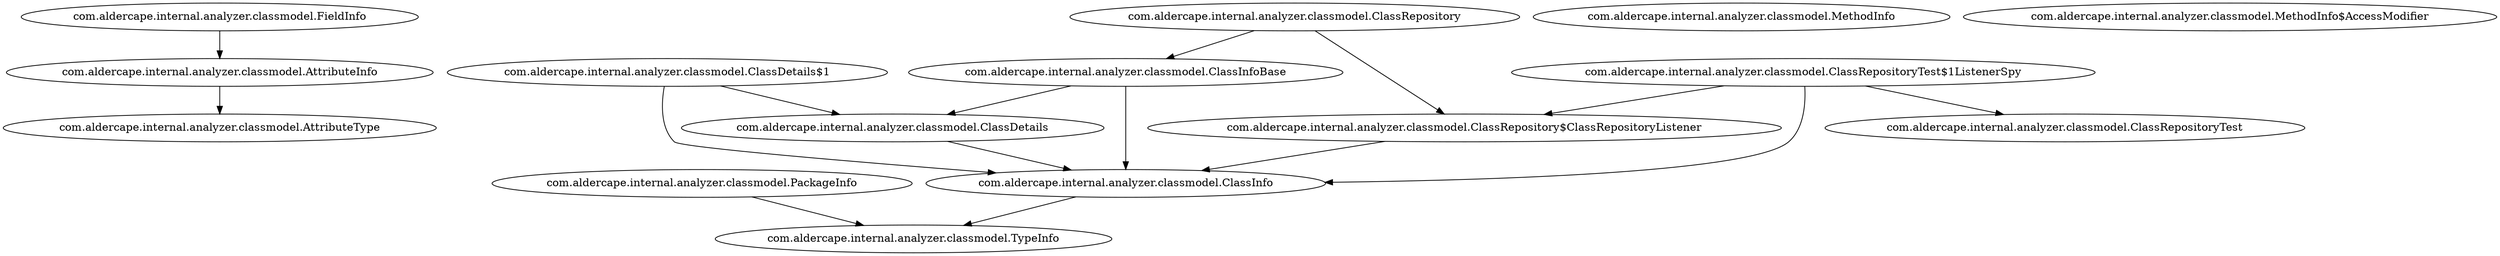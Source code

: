 digraph G {
"com.aldercape.internal.analyzer.classmodel.AttributeInfo" [label="com.aldercape.internal.analyzer.classmodel.AttributeInfo"];
"com.aldercape.internal.analyzer.classmodel.AttributeType" [label="com.aldercape.internal.analyzer.classmodel.AttributeType"];
"com.aldercape.internal.analyzer.classmodel.ClassDetails" [label="com.aldercape.internal.analyzer.classmodel.ClassDetails"];
"com.aldercape.internal.analyzer.classmodel.ClassDetails$1" [label="com.aldercape.internal.analyzer.classmodel.ClassDetails$1"];
"com.aldercape.internal.analyzer.classmodel.ClassInfo" [label="com.aldercape.internal.analyzer.classmodel.ClassInfo"];
"com.aldercape.internal.analyzer.classmodel.ClassInfoBase" [label="com.aldercape.internal.analyzer.classmodel.ClassInfoBase"];
"com.aldercape.internal.analyzer.classmodel.ClassRepository" [label="com.aldercape.internal.analyzer.classmodel.ClassRepository"];
"com.aldercape.internal.analyzer.classmodel.ClassRepository$ClassRepositoryListener" [label="com.aldercape.internal.analyzer.classmodel.ClassRepository$ClassRepositoryListener"];
"com.aldercape.internal.analyzer.classmodel.ClassRepositoryTest" [label="com.aldercape.internal.analyzer.classmodel.ClassRepositoryTest"];
"com.aldercape.internal.analyzer.classmodel.ClassRepositoryTest$1ListenerSpy" [label="com.aldercape.internal.analyzer.classmodel.ClassRepositoryTest$1ListenerSpy"];
"com.aldercape.internal.analyzer.classmodel.FieldInfo" [label="com.aldercape.internal.analyzer.classmodel.FieldInfo"];
"com.aldercape.internal.analyzer.classmodel.MethodInfo" [label="com.aldercape.internal.analyzer.classmodel.MethodInfo"];
"com.aldercape.internal.analyzer.classmodel.MethodInfo$AccessModifier" [label="com.aldercape.internal.analyzer.classmodel.MethodInfo$AccessModifier"];
"com.aldercape.internal.analyzer.classmodel.PackageInfo" [label="com.aldercape.internal.analyzer.classmodel.PackageInfo"];
"com.aldercape.internal.analyzer.classmodel.TypeInfo" [label="com.aldercape.internal.analyzer.classmodel.TypeInfo"];
"com.aldercape.internal.analyzer.classmodel.AttributeInfo" -> "com.aldercape.internal.analyzer.classmodel.AttributeType";
"com.aldercape.internal.analyzer.classmodel.ClassDetails" -> "com.aldercape.internal.analyzer.classmodel.ClassInfo";
"com.aldercape.internal.analyzer.classmodel.ClassDetails$1" -> "com.aldercape.internal.analyzer.classmodel.ClassDetails";
"com.aldercape.internal.analyzer.classmodel.ClassDetails$1" -> "com.aldercape.internal.analyzer.classmodel.ClassInfo";
"com.aldercape.internal.analyzer.classmodel.ClassInfo" -> "com.aldercape.internal.analyzer.classmodel.TypeInfo";
"com.aldercape.internal.analyzer.classmodel.ClassInfoBase" -> "com.aldercape.internal.analyzer.classmodel.ClassDetails";
"com.aldercape.internal.analyzer.classmodel.ClassInfoBase" -> "com.aldercape.internal.analyzer.classmodel.ClassInfo";
"com.aldercape.internal.analyzer.classmodel.ClassRepository" -> "com.aldercape.internal.analyzer.classmodel.ClassInfoBase";
"com.aldercape.internal.analyzer.classmodel.ClassRepository" -> "com.aldercape.internal.analyzer.classmodel.ClassRepository$ClassRepositoryListener";
"com.aldercape.internal.analyzer.classmodel.ClassRepository$ClassRepositoryListener" -> "com.aldercape.internal.analyzer.classmodel.ClassInfo";
"com.aldercape.internal.analyzer.classmodel.ClassRepositoryTest$1ListenerSpy" -> "com.aldercape.internal.analyzer.classmodel.ClassInfo";
"com.aldercape.internal.analyzer.classmodel.ClassRepositoryTest$1ListenerSpy" -> "com.aldercape.internal.analyzer.classmodel.ClassRepository$ClassRepositoryListener";
"com.aldercape.internal.analyzer.classmodel.ClassRepositoryTest$1ListenerSpy" -> "com.aldercape.internal.analyzer.classmodel.ClassRepositoryTest";
"com.aldercape.internal.analyzer.classmodel.FieldInfo" -> "com.aldercape.internal.analyzer.classmodel.AttributeInfo";
"com.aldercape.internal.analyzer.classmodel.PackageInfo" -> "com.aldercape.internal.analyzer.classmodel.TypeInfo";
}
